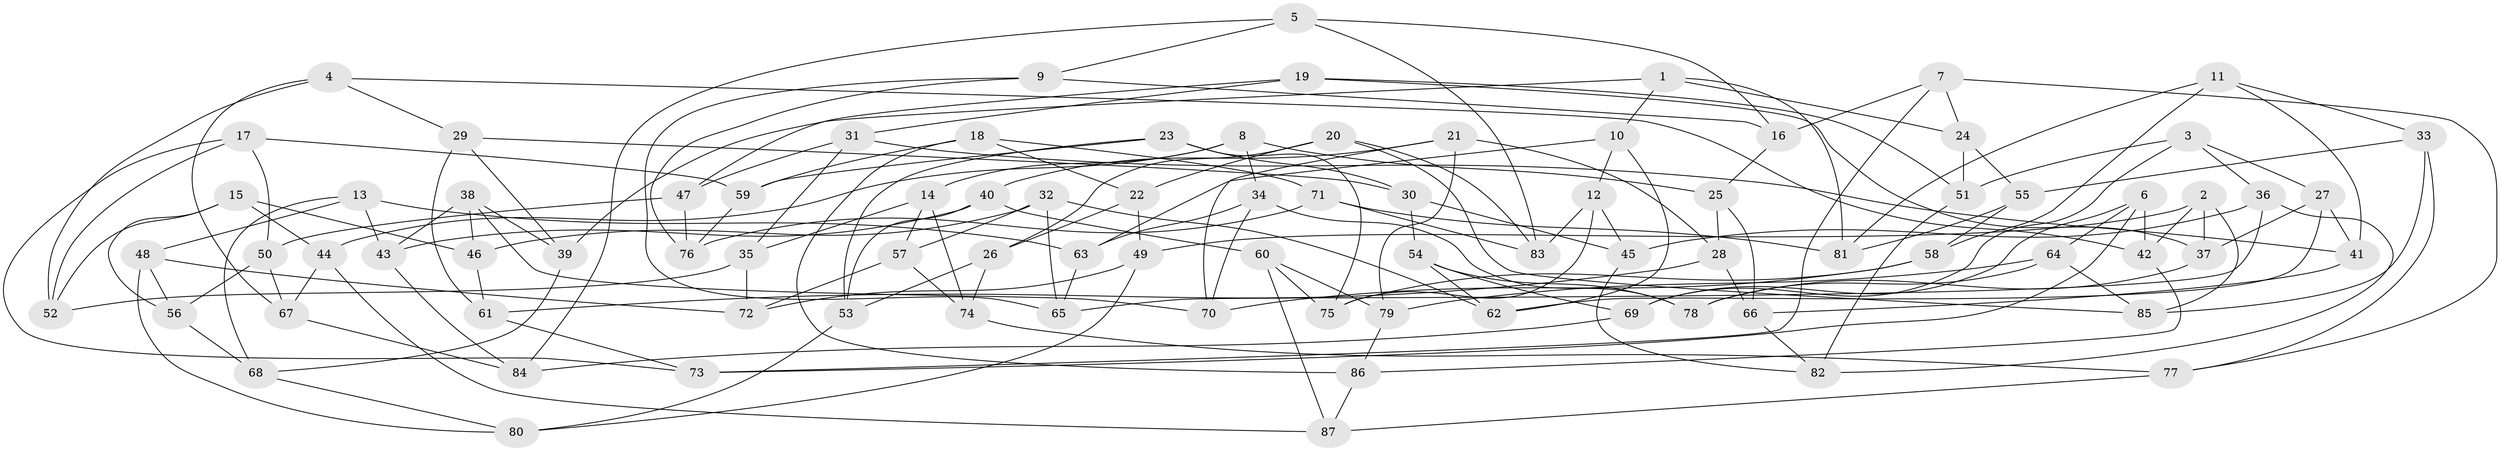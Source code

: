 // Generated by graph-tools (version 1.1) at 2025/02/03/09/25 03:02:59]
// undirected, 87 vertices, 174 edges
graph export_dot {
graph [start="1"]
  node [color=gray90,style=filled];
  1;
  2;
  3;
  4;
  5;
  6;
  7;
  8;
  9;
  10;
  11;
  12;
  13;
  14;
  15;
  16;
  17;
  18;
  19;
  20;
  21;
  22;
  23;
  24;
  25;
  26;
  27;
  28;
  29;
  30;
  31;
  32;
  33;
  34;
  35;
  36;
  37;
  38;
  39;
  40;
  41;
  42;
  43;
  44;
  45;
  46;
  47;
  48;
  49;
  50;
  51;
  52;
  53;
  54;
  55;
  56;
  57;
  58;
  59;
  60;
  61;
  62;
  63;
  64;
  65;
  66;
  67;
  68;
  69;
  70;
  71;
  72;
  73;
  74;
  75;
  76;
  77;
  78;
  79;
  80;
  81;
  82;
  83;
  84;
  85;
  86;
  87;
  1 -- 39;
  1 -- 24;
  1 -- 81;
  1 -- 10;
  2 -- 42;
  2 -- 37;
  2 -- 49;
  2 -- 85;
  3 -- 51;
  3 -- 36;
  3 -- 69;
  3 -- 27;
  4 -- 52;
  4 -- 29;
  4 -- 67;
  4 -- 42;
  5 -- 9;
  5 -- 16;
  5 -- 84;
  5 -- 83;
  6 -- 42;
  6 -- 69;
  6 -- 73;
  6 -- 64;
  7 -- 16;
  7 -- 77;
  7 -- 24;
  7 -- 73;
  8 -- 14;
  8 -- 25;
  8 -- 34;
  8 -- 44;
  9 -- 65;
  9 -- 16;
  9 -- 76;
  10 -- 63;
  10 -- 12;
  10 -- 62;
  11 -- 58;
  11 -- 33;
  11 -- 41;
  11 -- 81;
  12 -- 75;
  12 -- 83;
  12 -- 45;
  13 -- 63;
  13 -- 43;
  13 -- 48;
  13 -- 68;
  14 -- 74;
  14 -- 35;
  14 -- 57;
  15 -- 44;
  15 -- 52;
  15 -- 56;
  15 -- 46;
  16 -- 25;
  17 -- 52;
  17 -- 73;
  17 -- 59;
  17 -- 50;
  18 -- 59;
  18 -- 86;
  18 -- 22;
  18 -- 71;
  19 -- 37;
  19 -- 51;
  19 -- 47;
  19 -- 31;
  20 -- 22;
  20 -- 83;
  20 -- 85;
  20 -- 26;
  21 -- 28;
  21 -- 79;
  21 -- 70;
  21 -- 40;
  22 -- 49;
  22 -- 26;
  23 -- 53;
  23 -- 75;
  23 -- 59;
  23 -- 30;
  24 -- 55;
  24 -- 51;
  25 -- 66;
  25 -- 28;
  26 -- 74;
  26 -- 53;
  27 -- 41;
  27 -- 37;
  27 -- 62;
  28 -- 61;
  28 -- 66;
  29 -- 39;
  29 -- 61;
  29 -- 30;
  30 -- 45;
  30 -- 54;
  31 -- 47;
  31 -- 41;
  31 -- 35;
  32 -- 65;
  32 -- 62;
  32 -- 46;
  32 -- 57;
  33 -- 55;
  33 -- 85;
  33 -- 77;
  34 -- 63;
  34 -- 78;
  34 -- 70;
  35 -- 72;
  35 -- 52;
  36 -- 65;
  36 -- 82;
  36 -- 45;
  37 -- 78;
  38 -- 39;
  38 -- 46;
  38 -- 70;
  38 -- 43;
  39 -- 68;
  40 -- 53;
  40 -- 60;
  40 -- 43;
  41 -- 66;
  42 -- 86;
  43 -- 84;
  44 -- 67;
  44 -- 87;
  45 -- 82;
  46 -- 61;
  47 -- 50;
  47 -- 76;
  48 -- 56;
  48 -- 72;
  48 -- 80;
  49 -- 80;
  49 -- 72;
  50 -- 56;
  50 -- 67;
  51 -- 82;
  53 -- 80;
  54 -- 69;
  54 -- 78;
  54 -- 62;
  55 -- 58;
  55 -- 81;
  56 -- 68;
  57 -- 72;
  57 -- 74;
  58 -- 75;
  58 -- 70;
  59 -- 76;
  60 -- 75;
  60 -- 79;
  60 -- 87;
  61 -- 73;
  63 -- 65;
  64 -- 78;
  64 -- 79;
  64 -- 85;
  66 -- 82;
  67 -- 84;
  68 -- 80;
  69 -- 84;
  71 -- 81;
  71 -- 76;
  71 -- 83;
  74 -- 77;
  77 -- 87;
  79 -- 86;
  86 -- 87;
}
